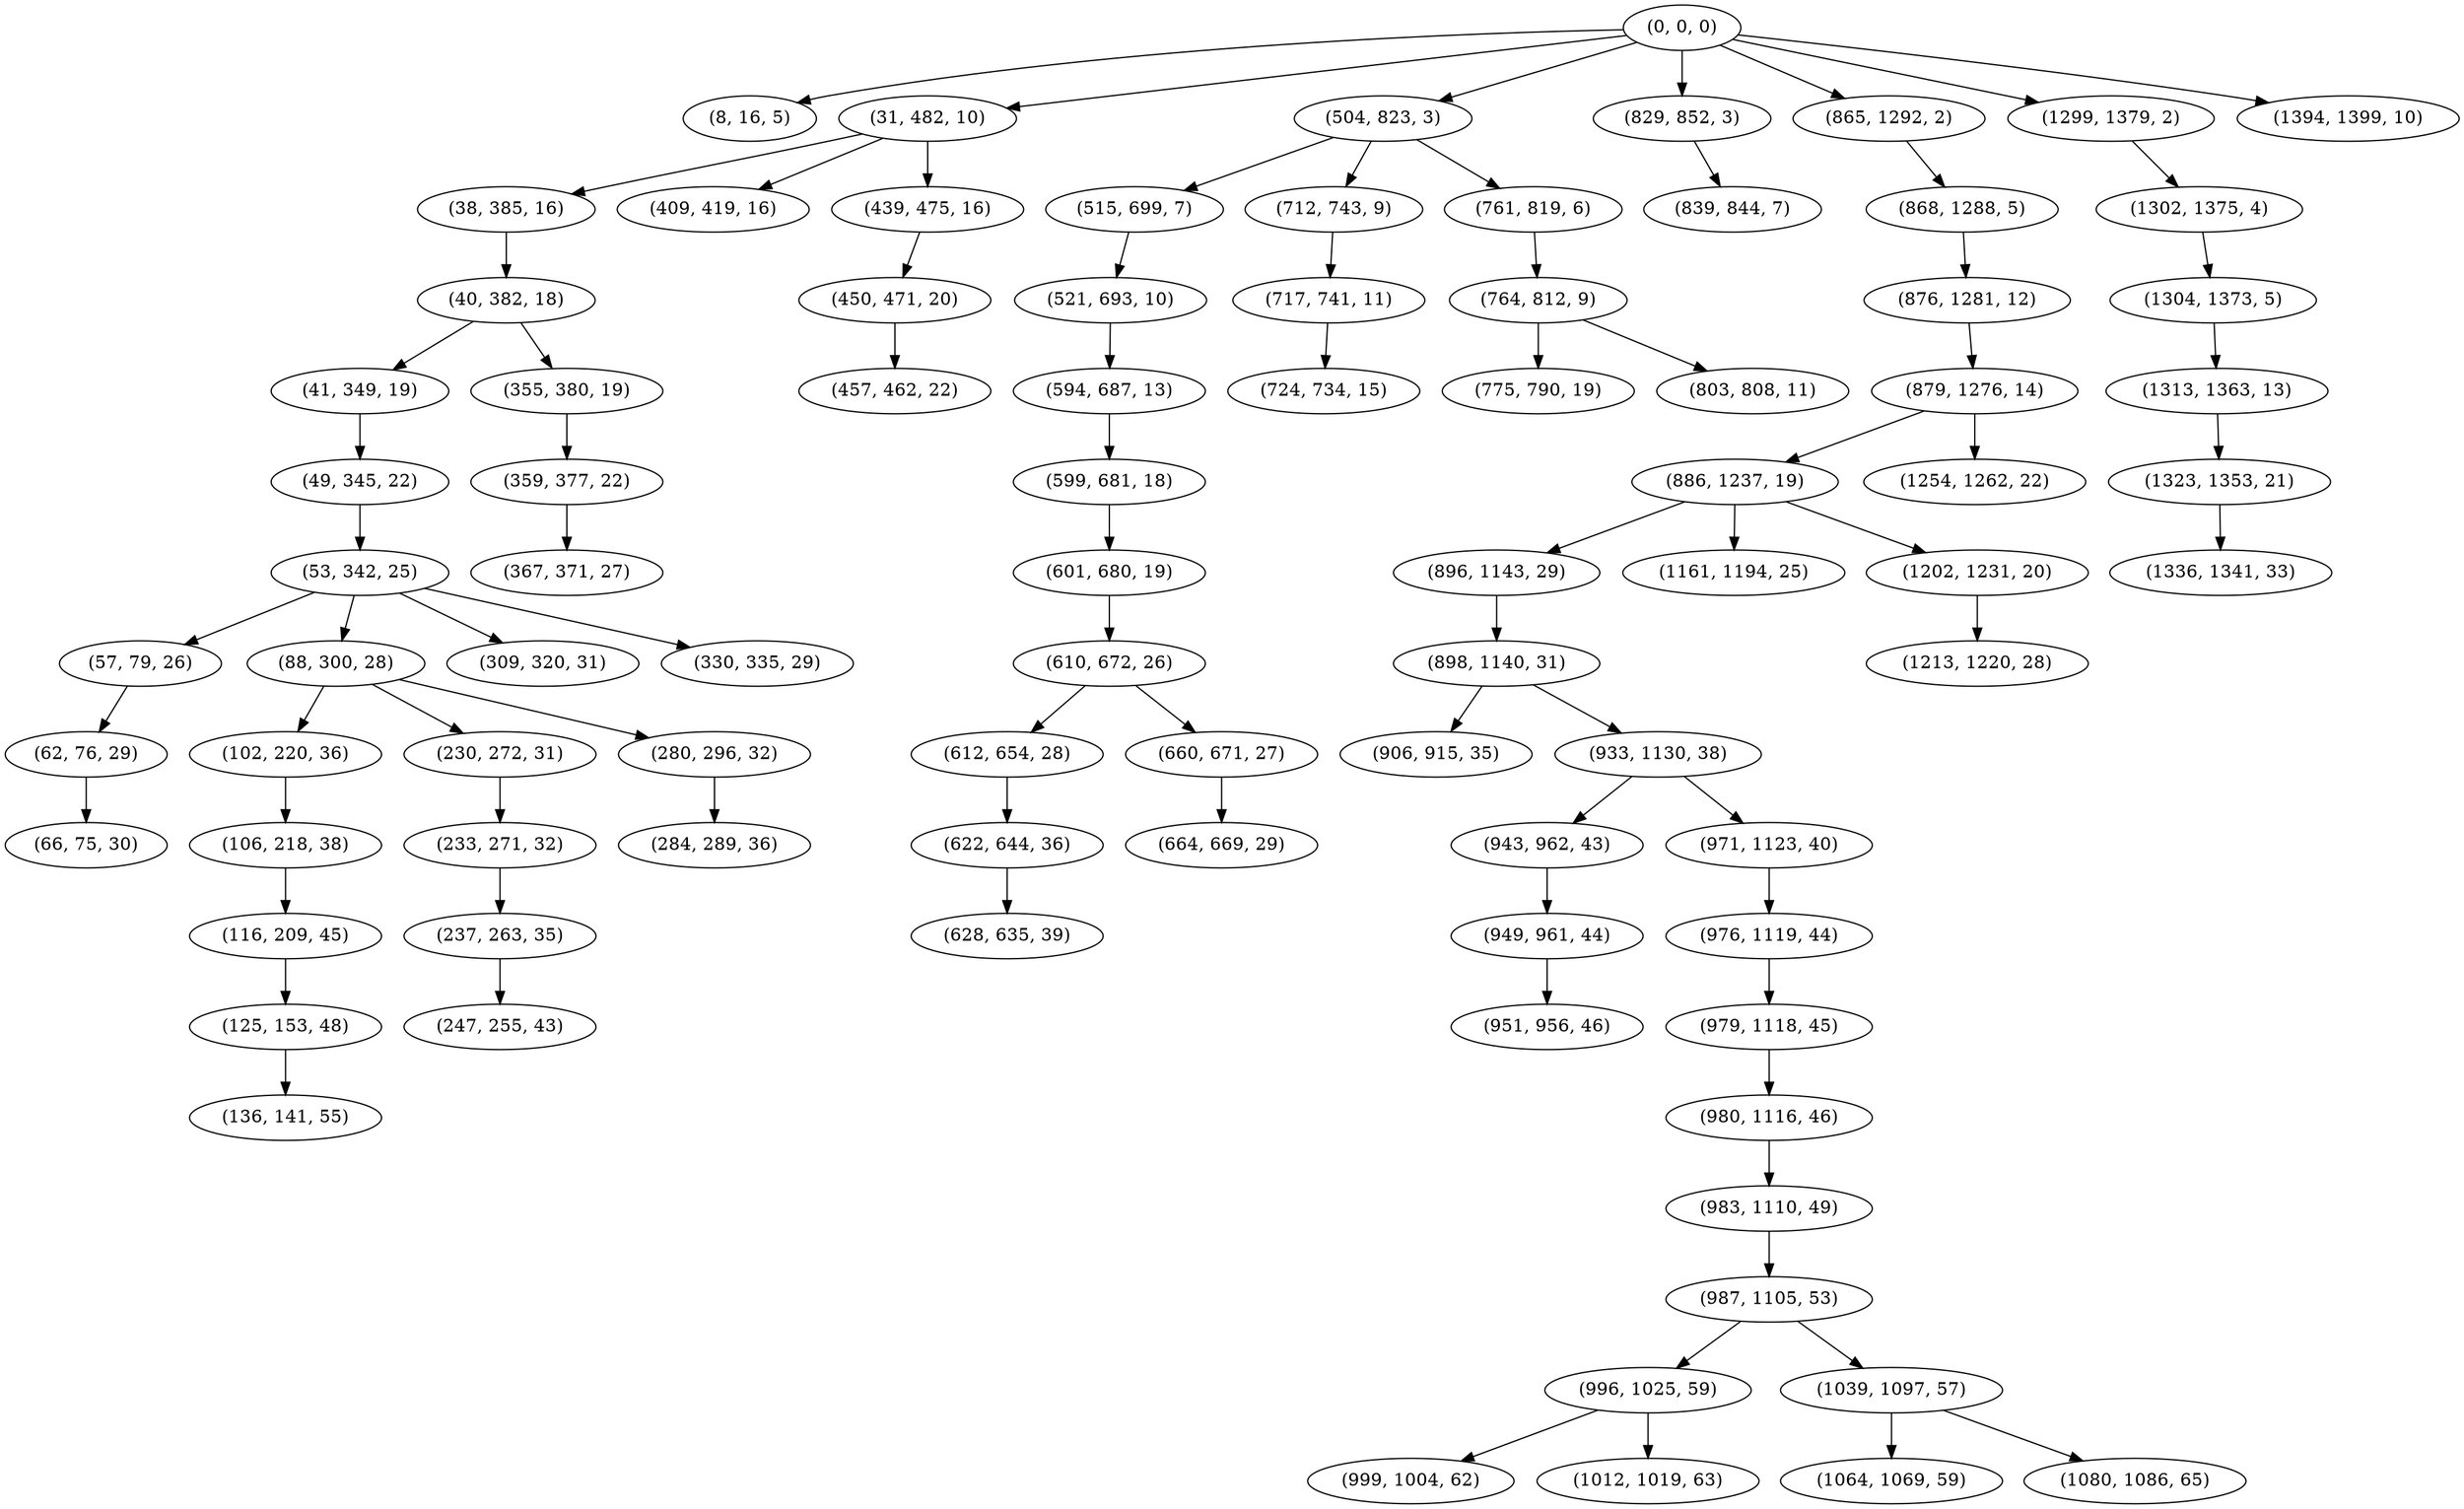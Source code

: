 digraph tree {
    "(0, 0, 0)";
    "(8, 16, 5)";
    "(31, 482, 10)";
    "(38, 385, 16)";
    "(40, 382, 18)";
    "(41, 349, 19)";
    "(49, 345, 22)";
    "(53, 342, 25)";
    "(57, 79, 26)";
    "(62, 76, 29)";
    "(66, 75, 30)";
    "(88, 300, 28)";
    "(102, 220, 36)";
    "(106, 218, 38)";
    "(116, 209, 45)";
    "(125, 153, 48)";
    "(136, 141, 55)";
    "(230, 272, 31)";
    "(233, 271, 32)";
    "(237, 263, 35)";
    "(247, 255, 43)";
    "(280, 296, 32)";
    "(284, 289, 36)";
    "(309, 320, 31)";
    "(330, 335, 29)";
    "(355, 380, 19)";
    "(359, 377, 22)";
    "(367, 371, 27)";
    "(409, 419, 16)";
    "(439, 475, 16)";
    "(450, 471, 20)";
    "(457, 462, 22)";
    "(504, 823, 3)";
    "(515, 699, 7)";
    "(521, 693, 10)";
    "(594, 687, 13)";
    "(599, 681, 18)";
    "(601, 680, 19)";
    "(610, 672, 26)";
    "(612, 654, 28)";
    "(622, 644, 36)";
    "(628, 635, 39)";
    "(660, 671, 27)";
    "(664, 669, 29)";
    "(712, 743, 9)";
    "(717, 741, 11)";
    "(724, 734, 15)";
    "(761, 819, 6)";
    "(764, 812, 9)";
    "(775, 790, 19)";
    "(803, 808, 11)";
    "(829, 852, 3)";
    "(839, 844, 7)";
    "(865, 1292, 2)";
    "(868, 1288, 5)";
    "(876, 1281, 12)";
    "(879, 1276, 14)";
    "(886, 1237, 19)";
    "(896, 1143, 29)";
    "(898, 1140, 31)";
    "(906, 915, 35)";
    "(933, 1130, 38)";
    "(943, 962, 43)";
    "(949, 961, 44)";
    "(951, 956, 46)";
    "(971, 1123, 40)";
    "(976, 1119, 44)";
    "(979, 1118, 45)";
    "(980, 1116, 46)";
    "(983, 1110, 49)";
    "(987, 1105, 53)";
    "(996, 1025, 59)";
    "(999, 1004, 62)";
    "(1012, 1019, 63)";
    "(1039, 1097, 57)";
    "(1064, 1069, 59)";
    "(1080, 1086, 65)";
    "(1161, 1194, 25)";
    "(1202, 1231, 20)";
    "(1213, 1220, 28)";
    "(1254, 1262, 22)";
    "(1299, 1379, 2)";
    "(1302, 1375, 4)";
    "(1304, 1373, 5)";
    "(1313, 1363, 13)";
    "(1323, 1353, 21)";
    "(1336, 1341, 33)";
    "(1394, 1399, 10)";
    "(0, 0, 0)" -> "(8, 16, 5)";
    "(0, 0, 0)" -> "(31, 482, 10)";
    "(0, 0, 0)" -> "(504, 823, 3)";
    "(0, 0, 0)" -> "(829, 852, 3)";
    "(0, 0, 0)" -> "(865, 1292, 2)";
    "(0, 0, 0)" -> "(1299, 1379, 2)";
    "(0, 0, 0)" -> "(1394, 1399, 10)";
    "(31, 482, 10)" -> "(38, 385, 16)";
    "(31, 482, 10)" -> "(409, 419, 16)";
    "(31, 482, 10)" -> "(439, 475, 16)";
    "(38, 385, 16)" -> "(40, 382, 18)";
    "(40, 382, 18)" -> "(41, 349, 19)";
    "(40, 382, 18)" -> "(355, 380, 19)";
    "(41, 349, 19)" -> "(49, 345, 22)";
    "(49, 345, 22)" -> "(53, 342, 25)";
    "(53, 342, 25)" -> "(57, 79, 26)";
    "(53, 342, 25)" -> "(88, 300, 28)";
    "(53, 342, 25)" -> "(309, 320, 31)";
    "(53, 342, 25)" -> "(330, 335, 29)";
    "(57, 79, 26)" -> "(62, 76, 29)";
    "(62, 76, 29)" -> "(66, 75, 30)";
    "(88, 300, 28)" -> "(102, 220, 36)";
    "(88, 300, 28)" -> "(230, 272, 31)";
    "(88, 300, 28)" -> "(280, 296, 32)";
    "(102, 220, 36)" -> "(106, 218, 38)";
    "(106, 218, 38)" -> "(116, 209, 45)";
    "(116, 209, 45)" -> "(125, 153, 48)";
    "(125, 153, 48)" -> "(136, 141, 55)";
    "(230, 272, 31)" -> "(233, 271, 32)";
    "(233, 271, 32)" -> "(237, 263, 35)";
    "(237, 263, 35)" -> "(247, 255, 43)";
    "(280, 296, 32)" -> "(284, 289, 36)";
    "(355, 380, 19)" -> "(359, 377, 22)";
    "(359, 377, 22)" -> "(367, 371, 27)";
    "(439, 475, 16)" -> "(450, 471, 20)";
    "(450, 471, 20)" -> "(457, 462, 22)";
    "(504, 823, 3)" -> "(515, 699, 7)";
    "(504, 823, 3)" -> "(712, 743, 9)";
    "(504, 823, 3)" -> "(761, 819, 6)";
    "(515, 699, 7)" -> "(521, 693, 10)";
    "(521, 693, 10)" -> "(594, 687, 13)";
    "(594, 687, 13)" -> "(599, 681, 18)";
    "(599, 681, 18)" -> "(601, 680, 19)";
    "(601, 680, 19)" -> "(610, 672, 26)";
    "(610, 672, 26)" -> "(612, 654, 28)";
    "(610, 672, 26)" -> "(660, 671, 27)";
    "(612, 654, 28)" -> "(622, 644, 36)";
    "(622, 644, 36)" -> "(628, 635, 39)";
    "(660, 671, 27)" -> "(664, 669, 29)";
    "(712, 743, 9)" -> "(717, 741, 11)";
    "(717, 741, 11)" -> "(724, 734, 15)";
    "(761, 819, 6)" -> "(764, 812, 9)";
    "(764, 812, 9)" -> "(775, 790, 19)";
    "(764, 812, 9)" -> "(803, 808, 11)";
    "(829, 852, 3)" -> "(839, 844, 7)";
    "(865, 1292, 2)" -> "(868, 1288, 5)";
    "(868, 1288, 5)" -> "(876, 1281, 12)";
    "(876, 1281, 12)" -> "(879, 1276, 14)";
    "(879, 1276, 14)" -> "(886, 1237, 19)";
    "(879, 1276, 14)" -> "(1254, 1262, 22)";
    "(886, 1237, 19)" -> "(896, 1143, 29)";
    "(886, 1237, 19)" -> "(1161, 1194, 25)";
    "(886, 1237, 19)" -> "(1202, 1231, 20)";
    "(896, 1143, 29)" -> "(898, 1140, 31)";
    "(898, 1140, 31)" -> "(906, 915, 35)";
    "(898, 1140, 31)" -> "(933, 1130, 38)";
    "(933, 1130, 38)" -> "(943, 962, 43)";
    "(933, 1130, 38)" -> "(971, 1123, 40)";
    "(943, 962, 43)" -> "(949, 961, 44)";
    "(949, 961, 44)" -> "(951, 956, 46)";
    "(971, 1123, 40)" -> "(976, 1119, 44)";
    "(976, 1119, 44)" -> "(979, 1118, 45)";
    "(979, 1118, 45)" -> "(980, 1116, 46)";
    "(980, 1116, 46)" -> "(983, 1110, 49)";
    "(983, 1110, 49)" -> "(987, 1105, 53)";
    "(987, 1105, 53)" -> "(996, 1025, 59)";
    "(987, 1105, 53)" -> "(1039, 1097, 57)";
    "(996, 1025, 59)" -> "(999, 1004, 62)";
    "(996, 1025, 59)" -> "(1012, 1019, 63)";
    "(1039, 1097, 57)" -> "(1064, 1069, 59)";
    "(1039, 1097, 57)" -> "(1080, 1086, 65)";
    "(1202, 1231, 20)" -> "(1213, 1220, 28)";
    "(1299, 1379, 2)" -> "(1302, 1375, 4)";
    "(1302, 1375, 4)" -> "(1304, 1373, 5)";
    "(1304, 1373, 5)" -> "(1313, 1363, 13)";
    "(1313, 1363, 13)" -> "(1323, 1353, 21)";
    "(1323, 1353, 21)" -> "(1336, 1341, 33)";
}

